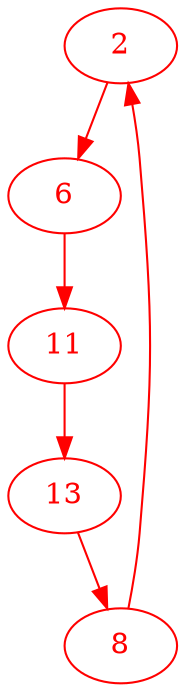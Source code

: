 digraph g{
node [color = red, fontcolor=red]; 2 6 8 11 13 ;
2 -> 6 [color=red] ;
6 -> 11 [color=red] ;
8 -> 2 [color=red] ;
11 -> 13 [color=red] ;
13 -> 8 [color=red] ;
}